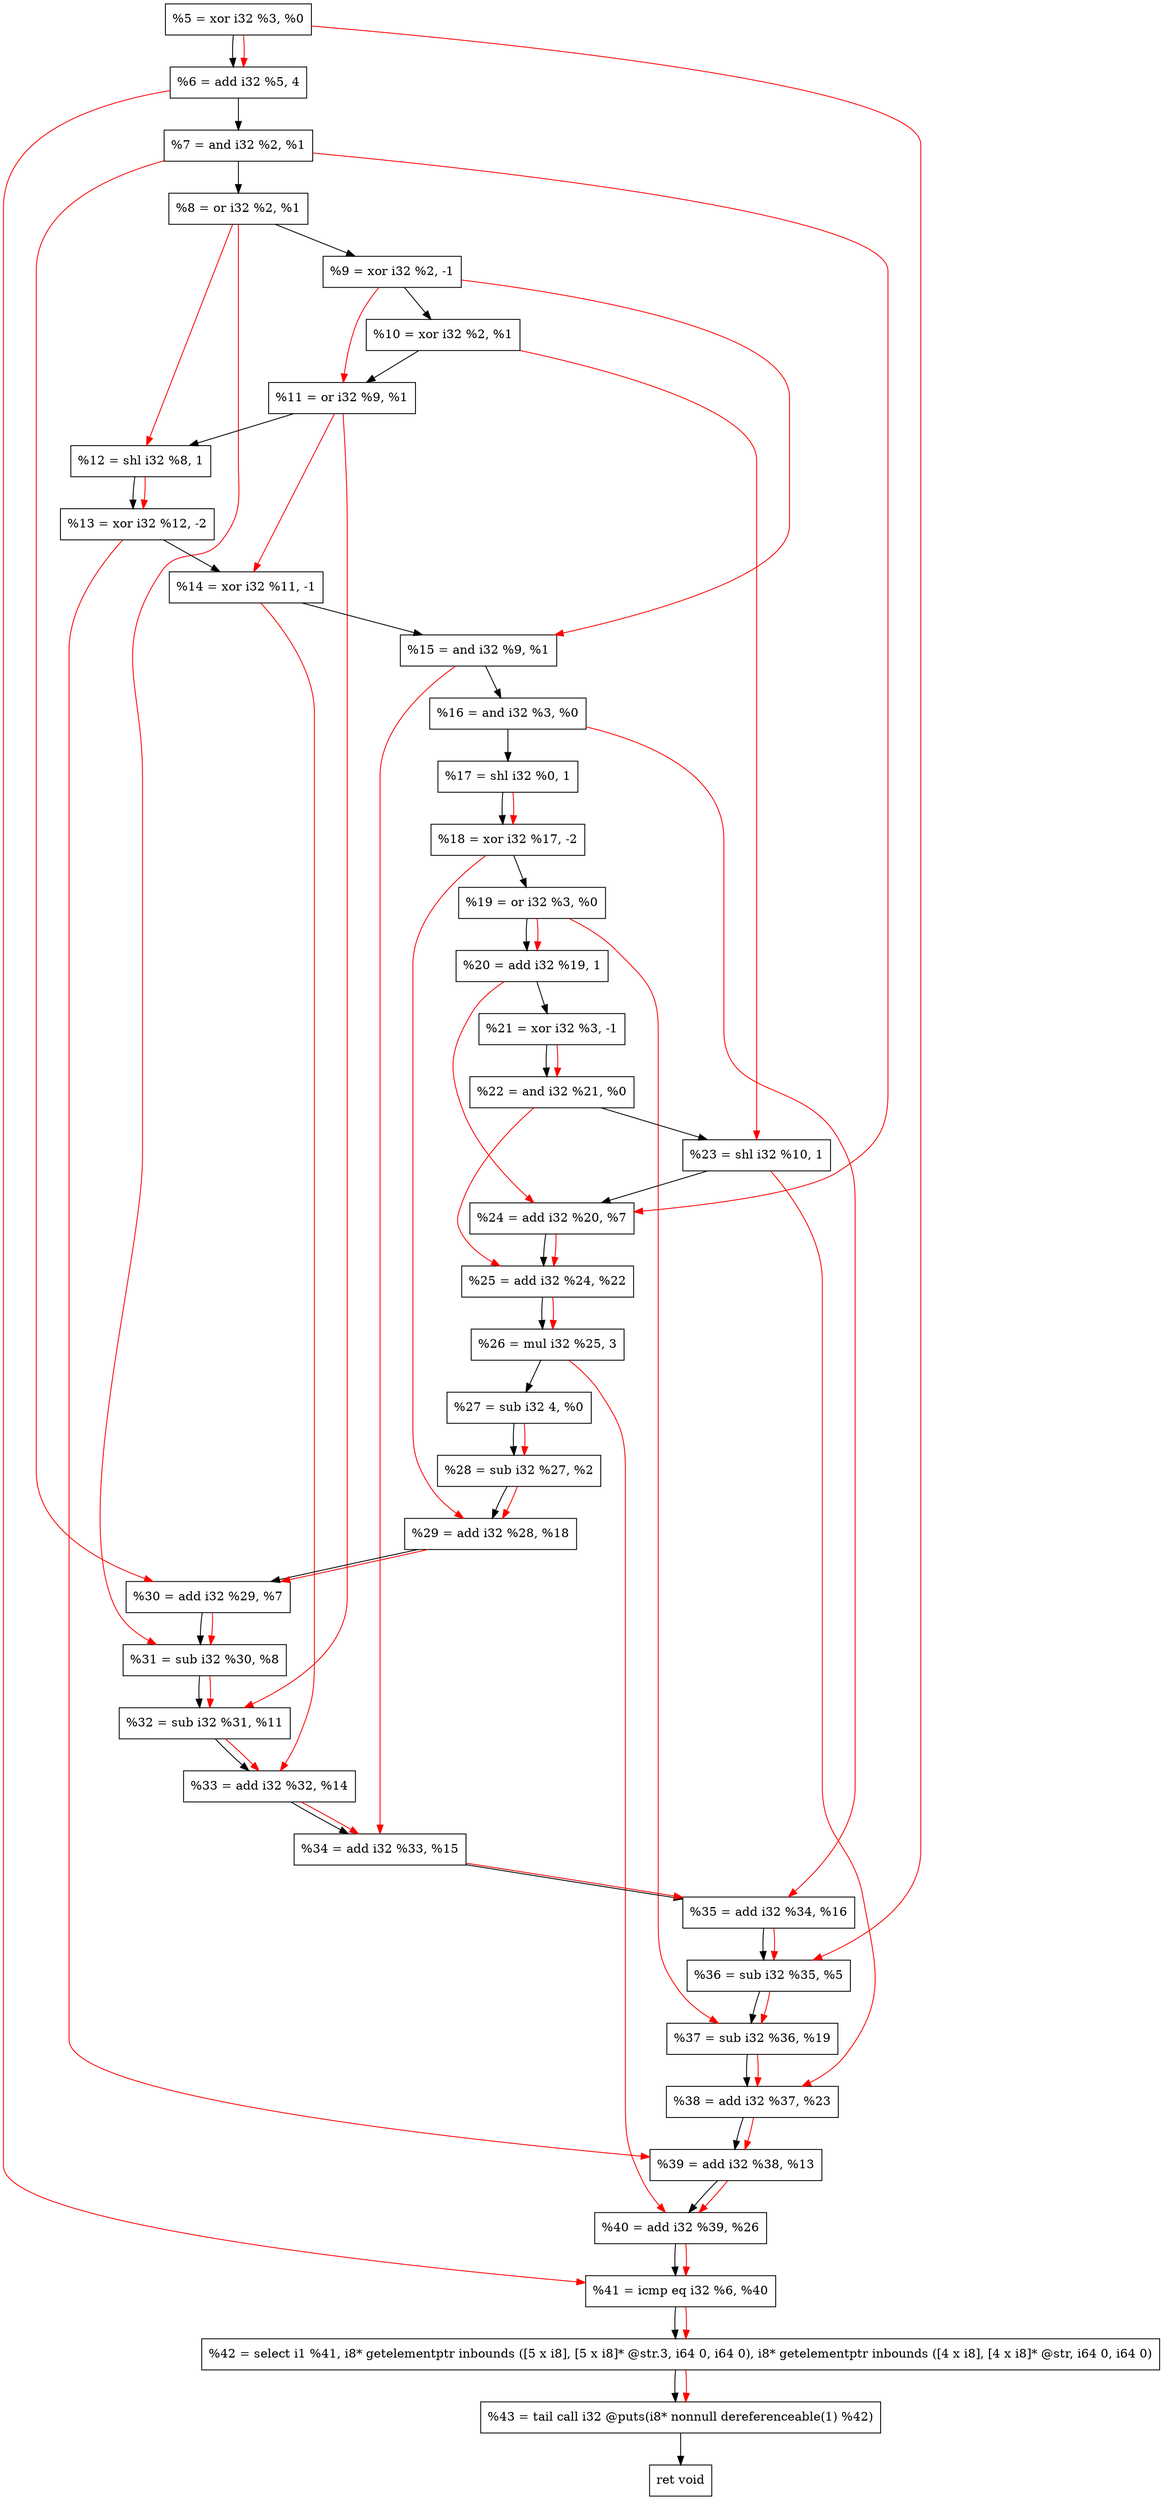 digraph "DFG for'crackme' function" {
	Node0x173fa80[shape=record, label="  %5 = xor i32 %3, %0"];
	Node0x1740100[shape=record, label="  %6 = add i32 %5, 4"];
	Node0x1740170[shape=record, label="  %7 = and i32 %2, %1"];
	Node0x17401e0[shape=record, label="  %8 = or i32 %2, %1"];
	Node0x1740280[shape=record, label="  %9 = xor i32 %2, -1"];
	Node0x17402f0[shape=record, label="  %10 = xor i32 %2, %1"];
	Node0x1740360[shape=record, label="  %11 = or i32 %9, %1"];
	Node0x1740400[shape=record, label="  %12 = shl i32 %8, 1"];
	Node0x17404a0[shape=record, label="  %13 = xor i32 %12, -2"];
	Node0x1740510[shape=record, label="  %14 = xor i32 %11, -1"];
	Node0x1740580[shape=record, label="  %15 = and i32 %9, %1"];
	Node0x17405f0[shape=record, label="  %16 = and i32 %3, %0"];
	Node0x1740660[shape=record, label="  %17 = shl i32 %0, 1"];
	Node0x17406d0[shape=record, label="  %18 = xor i32 %17, -2"];
	Node0x1740740[shape=record, label="  %19 = or i32 %3, %0"];
	Node0x17407b0[shape=record, label="  %20 = add i32 %19, 1"];
	Node0x1740820[shape=record, label="  %21 = xor i32 %3, -1"];
	Node0x1740890[shape=record, label="  %22 = and i32 %21, %0"];
	Node0x1740900[shape=record, label="  %23 = shl i32 %10, 1"];
	Node0x1740970[shape=record, label="  %24 = add i32 %20, %7"];
	Node0x17409e0[shape=record, label="  %25 = add i32 %24, %22"];
	Node0x1740a80[shape=record, label="  %26 = mul i32 %25, 3"];
	Node0x1740af0[shape=record, label="  %27 = sub i32 4, %0"];
	Node0x1740b60[shape=record, label="  %28 = sub i32 %27, %2"];
	Node0x1740bd0[shape=record, label="  %29 = add i32 %28, %18"];
	Node0x1740c40[shape=record, label="  %30 = add i32 %29, %7"];
	Node0x1740cb0[shape=record, label="  %31 = sub i32 %30, %8"];
	Node0x1740d20[shape=record, label="  %32 = sub i32 %31, %11"];
	Node0x1740fa0[shape=record, label="  %33 = add i32 %32, %14"];
	Node0x1741010[shape=record, label="  %34 = add i32 %33, %15"];
	Node0x1741080[shape=record, label="  %35 = add i32 %34, %16"];
	Node0x17410f0[shape=record, label="  %36 = sub i32 %35, %5"];
	Node0x1741160[shape=record, label="  %37 = sub i32 %36, %19"];
	Node0x17411d0[shape=record, label="  %38 = add i32 %37, %23"];
	Node0x1741240[shape=record, label="  %39 = add i32 %38, %13"];
	Node0x17412b0[shape=record, label="  %40 = add i32 %39, %26"];
	Node0x1741320[shape=record, label="  %41 = icmp eq i32 %6, %40"];
	Node0x16e0268[shape=record, label="  %42 = select i1 %41, i8* getelementptr inbounds ([5 x i8], [5 x i8]* @str.3, i64 0, i64 0), i8* getelementptr inbounds ([4 x i8], [4 x i8]* @str, i64 0, i64 0)"];
	Node0x17417c0[shape=record, label="  %43 = tail call i32 @puts(i8* nonnull dereferenceable(1) %42)"];
	Node0x1741810[shape=record, label="  ret void"];
	Node0x173fa80 -> Node0x1740100;
	Node0x1740100 -> Node0x1740170;
	Node0x1740170 -> Node0x17401e0;
	Node0x17401e0 -> Node0x1740280;
	Node0x1740280 -> Node0x17402f0;
	Node0x17402f0 -> Node0x1740360;
	Node0x1740360 -> Node0x1740400;
	Node0x1740400 -> Node0x17404a0;
	Node0x17404a0 -> Node0x1740510;
	Node0x1740510 -> Node0x1740580;
	Node0x1740580 -> Node0x17405f0;
	Node0x17405f0 -> Node0x1740660;
	Node0x1740660 -> Node0x17406d0;
	Node0x17406d0 -> Node0x1740740;
	Node0x1740740 -> Node0x17407b0;
	Node0x17407b0 -> Node0x1740820;
	Node0x1740820 -> Node0x1740890;
	Node0x1740890 -> Node0x1740900;
	Node0x1740900 -> Node0x1740970;
	Node0x1740970 -> Node0x17409e0;
	Node0x17409e0 -> Node0x1740a80;
	Node0x1740a80 -> Node0x1740af0;
	Node0x1740af0 -> Node0x1740b60;
	Node0x1740b60 -> Node0x1740bd0;
	Node0x1740bd0 -> Node0x1740c40;
	Node0x1740c40 -> Node0x1740cb0;
	Node0x1740cb0 -> Node0x1740d20;
	Node0x1740d20 -> Node0x1740fa0;
	Node0x1740fa0 -> Node0x1741010;
	Node0x1741010 -> Node0x1741080;
	Node0x1741080 -> Node0x17410f0;
	Node0x17410f0 -> Node0x1741160;
	Node0x1741160 -> Node0x17411d0;
	Node0x17411d0 -> Node0x1741240;
	Node0x1741240 -> Node0x17412b0;
	Node0x17412b0 -> Node0x1741320;
	Node0x1741320 -> Node0x16e0268;
	Node0x16e0268 -> Node0x17417c0;
	Node0x17417c0 -> Node0x1741810;
edge [color=red]
	Node0x173fa80 -> Node0x1740100;
	Node0x1740280 -> Node0x1740360;
	Node0x17401e0 -> Node0x1740400;
	Node0x1740400 -> Node0x17404a0;
	Node0x1740360 -> Node0x1740510;
	Node0x1740280 -> Node0x1740580;
	Node0x1740660 -> Node0x17406d0;
	Node0x1740740 -> Node0x17407b0;
	Node0x1740820 -> Node0x1740890;
	Node0x17402f0 -> Node0x1740900;
	Node0x17407b0 -> Node0x1740970;
	Node0x1740170 -> Node0x1740970;
	Node0x1740970 -> Node0x17409e0;
	Node0x1740890 -> Node0x17409e0;
	Node0x17409e0 -> Node0x1740a80;
	Node0x1740af0 -> Node0x1740b60;
	Node0x1740b60 -> Node0x1740bd0;
	Node0x17406d0 -> Node0x1740bd0;
	Node0x1740bd0 -> Node0x1740c40;
	Node0x1740170 -> Node0x1740c40;
	Node0x1740c40 -> Node0x1740cb0;
	Node0x17401e0 -> Node0x1740cb0;
	Node0x1740cb0 -> Node0x1740d20;
	Node0x1740360 -> Node0x1740d20;
	Node0x1740d20 -> Node0x1740fa0;
	Node0x1740510 -> Node0x1740fa0;
	Node0x1740fa0 -> Node0x1741010;
	Node0x1740580 -> Node0x1741010;
	Node0x1741010 -> Node0x1741080;
	Node0x17405f0 -> Node0x1741080;
	Node0x1741080 -> Node0x17410f0;
	Node0x173fa80 -> Node0x17410f0;
	Node0x17410f0 -> Node0x1741160;
	Node0x1740740 -> Node0x1741160;
	Node0x1741160 -> Node0x17411d0;
	Node0x1740900 -> Node0x17411d0;
	Node0x17411d0 -> Node0x1741240;
	Node0x17404a0 -> Node0x1741240;
	Node0x1741240 -> Node0x17412b0;
	Node0x1740a80 -> Node0x17412b0;
	Node0x1740100 -> Node0x1741320;
	Node0x17412b0 -> Node0x1741320;
	Node0x1741320 -> Node0x16e0268;
	Node0x16e0268 -> Node0x17417c0;
}
